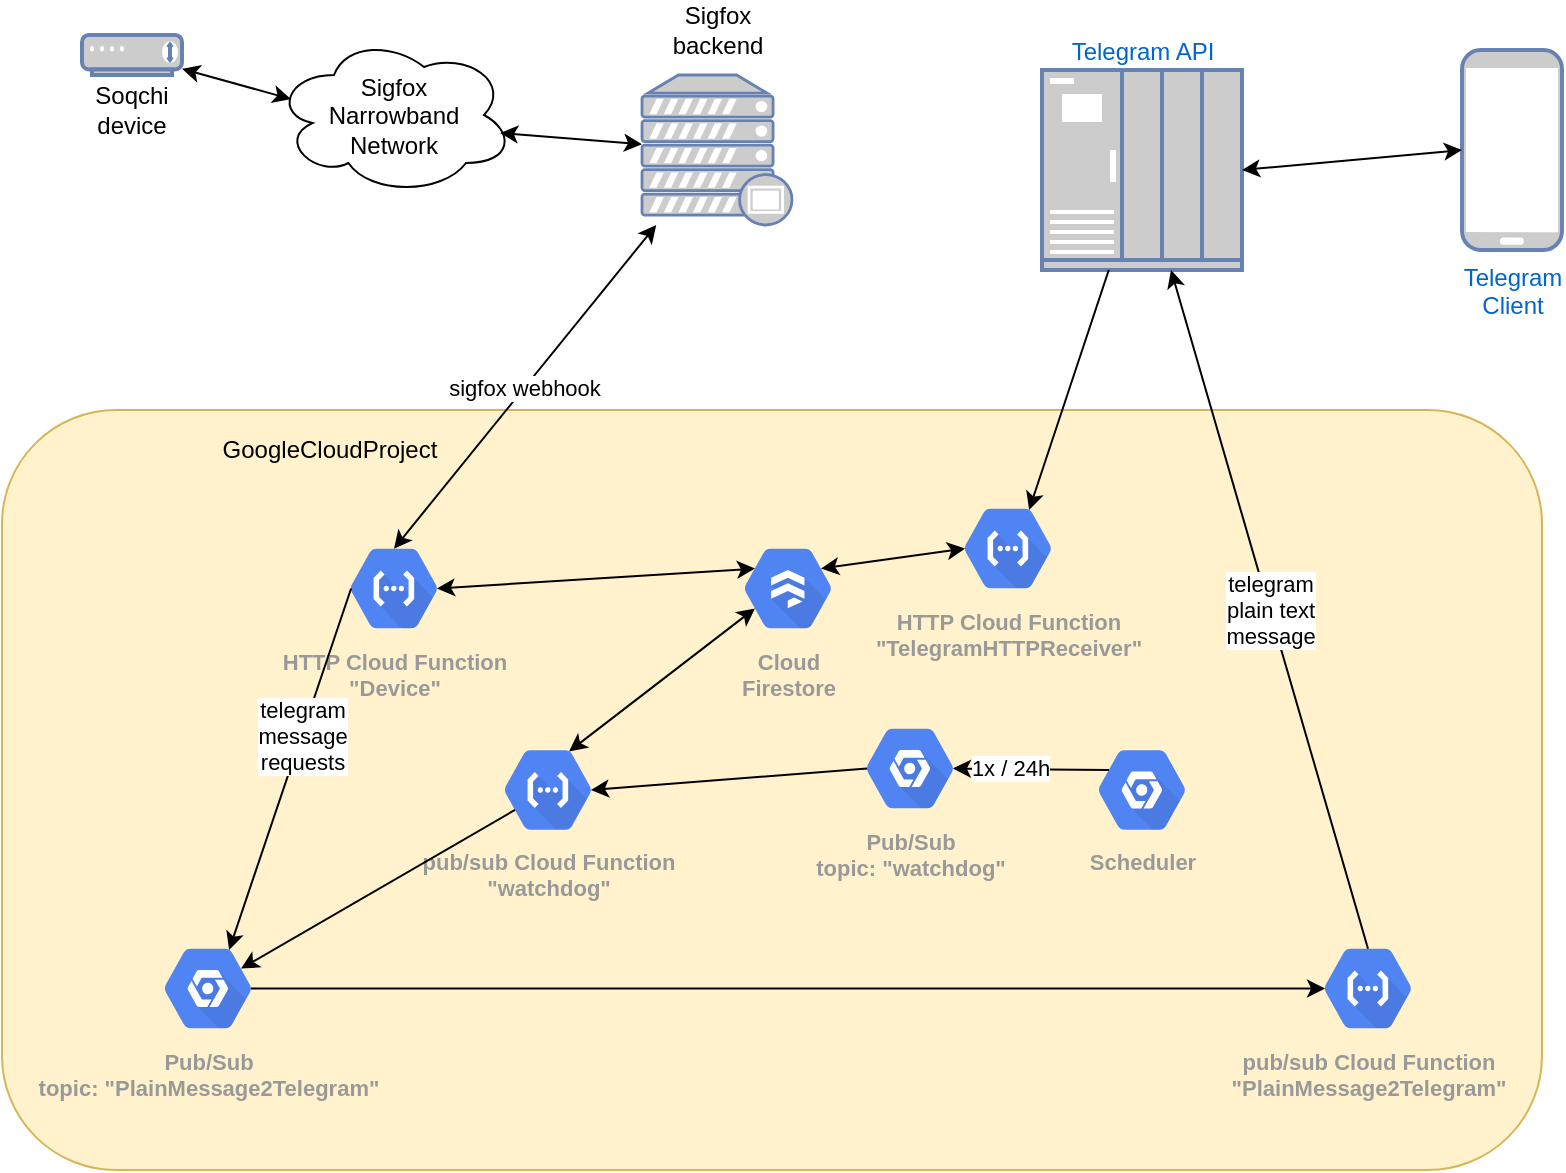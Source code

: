 <mxfile version="14.4.3" type="device"><diagram id="bJ2IQVGrpBqfSsoS1QTC" name="Page-1"><mxGraphModel dx="2429" dy="1028" grid="1" gridSize="10" guides="1" tooltips="1" connect="1" arrows="1" fold="1" page="1" pageScale="1" pageWidth="827" pageHeight="1169" math="0" shadow="0"><root><mxCell id="0"/><mxCell id="1" parent="0"/><mxCell id="DHpG-T0pUL1FbO0blU-u-33" value="" style="rounded=1;whiteSpace=wrap;html=1;fillColor=#fff2cc;strokeColor=#d6b656;" vertex="1" parent="1"><mxGeometry x="-40" y="240" width="770" height="380" as="geometry"/></mxCell><mxCell id="DHpG-T0pUL1FbO0blU-u-1" value="Sigfox&lt;br&gt;Narrowband&lt;br&gt;Network" style="ellipse;shape=cloud;whiteSpace=wrap;html=1;" vertex="1" parent="1"><mxGeometry x="96" y="52.5" width="120" height="80" as="geometry"/></mxCell><mxCell id="DHpG-T0pUL1FbO0blU-u-2" value="" style="fontColor=#0066CC;verticalAlign=top;verticalLabelPosition=bottom;labelPosition=center;align=center;html=1;outlineConnect=0;fillColor=#CCCCCC;strokeColor=#6881B3;gradientColor=none;gradientDirection=north;strokeWidth=2;shape=mxgraph.networks.modem;" vertex="1" parent="1"><mxGeometry y="52.5" width="50" height="20" as="geometry"/></mxCell><mxCell id="DHpG-T0pUL1FbO0blU-u-3" value="" style="endArrow=classic;startArrow=classic;html=1;entryX=0.07;entryY=0.4;entryDx=0;entryDy=0;entryPerimeter=0;" edge="1" parent="1" source="DHpG-T0pUL1FbO0blU-u-2" target="DHpG-T0pUL1FbO0blU-u-1"><mxGeometry width="50" height="50" relative="1" as="geometry"><mxPoint x="130" y="60" as="sourcePoint"/><mxPoint x="440" y="500" as="targetPoint"/></mxGeometry></mxCell><mxCell id="DHpG-T0pUL1FbO0blU-u-4" value="" style="fontColor=#0066CC;verticalAlign=top;verticalLabelPosition=bottom;labelPosition=center;align=center;html=1;outlineConnect=0;fillColor=#CCCCCC;strokeColor=#6881B3;gradientColor=none;gradientDirection=north;strokeWidth=2;shape=mxgraph.networks.proxy_server;" vertex="1" parent="1"><mxGeometry x="280" y="72.5" width="75" height="75" as="geometry"/></mxCell><mxCell id="DHpG-T0pUL1FbO0blU-u-5" value="" style="endArrow=classic;startArrow=classic;html=1;exitX=0.942;exitY=0.613;exitDx=0;exitDy=0;exitPerimeter=0;" edge="1" parent="1" source="DHpG-T0pUL1FbO0blU-u-1" target="DHpG-T0pUL1FbO0blU-u-4"><mxGeometry width="50" height="50" relative="1" as="geometry"><mxPoint x="260" y="200" as="sourcePoint"/><mxPoint x="310" y="150" as="targetPoint"/></mxGeometry></mxCell><mxCell id="DHpG-T0pUL1FbO0blU-u-6" value="Soqchi device" style="text;html=1;strokeColor=none;fillColor=none;align=center;verticalAlign=middle;whiteSpace=wrap;rounded=0;" vertex="1" parent="1"><mxGeometry x="5" y="80" width="40" height="20" as="geometry"/></mxCell><mxCell id="DHpG-T0pUL1FbO0blU-u-7" value="Sigfox&lt;br&gt;backend" style="text;html=1;strokeColor=none;fillColor=none;align=center;verticalAlign=middle;whiteSpace=wrap;rounded=0;" vertex="1" parent="1"><mxGeometry x="297.5" y="40" width="40" height="20" as="geometry"/></mxCell><mxCell id="DHpG-T0pUL1FbO0blU-u-10" value="HTTP Cloud Function&lt;br&gt;&quot;Device&quot;" style="html=1;fillColor=#5184F3;strokeColor=none;verticalAlign=top;labelPosition=center;verticalLabelPosition=bottom;align=center;spacingTop=-6;fontSize=11;fontStyle=1;fontColor=#999999;shape=mxgraph.gcp2.hexIcon;prIcon=cloud_functions" vertex="1" parent="1"><mxGeometry x="123" y="300" width="66" height="58.5" as="geometry"/></mxCell><mxCell id="DHpG-T0pUL1FbO0blU-u-11" value="Cloud&#xa;Firestore" style="html=1;fillColor=#5184F3;strokeColor=none;verticalAlign=top;labelPosition=center;verticalLabelPosition=bottom;align=center;spacingTop=-6;fontSize=11;fontStyle=1;fontColor=#999999;shape=mxgraph.gcp2.hexIcon;prIcon=cloud_firestore" vertex="1" parent="1"><mxGeometry x="320" y="300" width="66" height="58.5" as="geometry"/></mxCell><mxCell id="DHpG-T0pUL1FbO0blU-u-12" value="Pub/Sub&lt;br&gt;topic: &quot;PlainMessage2Telegram&quot;" style="html=1;fillColor=#5184F3;strokeColor=none;verticalAlign=top;labelPosition=center;verticalLabelPosition=bottom;align=center;spacingTop=-6;fontSize=11;fontStyle=1;fontColor=#999999;shape=mxgraph.gcp2.hexIcon;prIcon=placeholder" vertex="1" parent="1"><mxGeometry x="30" y="500" width="66" height="58.5" as="geometry"/></mxCell><mxCell id="DHpG-T0pUL1FbO0blU-u-13" value="sigfox webhook" style="endArrow=classic;startArrow=classic;html=1;exitX=0.5;exitY=0.16;exitDx=0;exitDy=0;exitPerimeter=0;" edge="1" parent="1" source="DHpG-T0pUL1FbO0blU-u-10" target="DHpG-T0pUL1FbO0blU-u-4"><mxGeometry width="50" height="50" relative="1" as="geometry"><mxPoint x="470" y="180" as="sourcePoint"/><mxPoint x="520" y="130" as="targetPoint"/></mxGeometry></mxCell><mxCell id="DHpG-T0pUL1FbO0blU-u-14" value="pub/sub Cloud Function&lt;br&gt;&quot;PlainMessage2Telegram&quot;" style="html=1;fillColor=#5184F3;strokeColor=none;verticalAlign=top;labelPosition=center;verticalLabelPosition=bottom;align=center;spacingTop=-6;fontSize=11;fontStyle=1;fontColor=#999999;shape=mxgraph.gcp2.hexIcon;prIcon=cloud_functions" vertex="1" parent="1"><mxGeometry x="610" y="500" width="66" height="58.5" as="geometry"/></mxCell><mxCell id="DHpG-T0pUL1FbO0blU-u-28" value="" style="endArrow=classic;startArrow=classic;html=1;exitX=0.25;exitY=0.33;exitDx=0;exitDy=0;exitPerimeter=0;entryX=0.825;entryY=0.5;entryDx=0;entryDy=0;entryPerimeter=0;" edge="1" parent="1" source="DHpG-T0pUL1FbO0blU-u-11" target="DHpG-T0pUL1FbO0blU-u-10"><mxGeometry width="50" height="50" relative="1" as="geometry"><mxPoint x="200" y="360" as="sourcePoint"/><mxPoint x="250" y="310" as="targetPoint"/></mxGeometry></mxCell><mxCell id="DHpG-T0pUL1FbO0blU-u-30" value="" style="endArrow=classic;html=1;exitX=0.175;exitY=0.5;exitDx=0;exitDy=0;exitPerimeter=0;entryX=0.66;entryY=0.17;entryDx=0;entryDy=0;entryPerimeter=0;" edge="1" parent="1" source="DHpG-T0pUL1FbO0blU-u-10" target="DHpG-T0pUL1FbO0blU-u-12"><mxGeometry width="50" height="50" relative="1" as="geometry"><mxPoint x="350" y="440" as="sourcePoint"/><mxPoint x="140" y="319" as="targetPoint"/></mxGeometry></mxCell><mxCell id="DHpG-T0pUL1FbO0blU-u-31" value="telegram&lt;br&gt;message&lt;br&gt;requests" style="edgeLabel;html=1;align=center;verticalAlign=middle;resizable=0;points=[];" vertex="1" connectable="0" parent="DHpG-T0pUL1FbO0blU-u-30"><mxGeometry x="-0.184" relative="1" as="geometry"><mxPoint as="offset"/></mxGeometry></mxCell><mxCell id="DHpG-T0pUL1FbO0blU-u-32" value="" style="endArrow=classic;html=1;exitX=0.825;exitY=0.5;exitDx=0;exitDy=0;exitPerimeter=0;entryX=0.175;entryY=0.5;entryDx=0;entryDy=0;entryPerimeter=0;" edge="1" parent="1" source="DHpG-T0pUL1FbO0blU-u-12" target="DHpG-T0pUL1FbO0blU-u-14"><mxGeometry width="50" height="50" relative="1" as="geometry"><mxPoint x="140" y="620" as="sourcePoint"/><mxPoint x="190" y="570" as="targetPoint"/></mxGeometry></mxCell><mxCell id="DHpG-T0pUL1FbO0blU-u-35" value="GoogleCloudProject" style="text;html=1;strokeColor=none;fillColor=none;align=center;verticalAlign=middle;whiteSpace=wrap;rounded=0;" vertex="1" parent="1"><mxGeometry x="104" y="250" width="40" height="20" as="geometry"/></mxCell><mxCell id="DHpG-T0pUL1FbO0blU-u-37" value="Telegram API" style="fontColor=#0066CC;verticalAlign=bottom;verticalLabelPosition=top;labelPosition=center;align=center;html=1;outlineConnect=0;fillColor=#CCCCCC;strokeColor=#6881B3;gradientColor=none;gradientDirection=north;strokeWidth=2;shape=mxgraph.networks.ups_enterprise;rounded=1;" vertex="1" parent="1"><mxGeometry x="480" y="70" width="100" height="100" as="geometry"/></mxCell><mxCell id="DHpG-T0pUL1FbO0blU-u-39" value="HTTP Cloud Function&lt;br&gt;&quot;TelegramHTTPReceiver&quot;" style="html=1;fillColor=#5184F3;strokeColor=none;verticalAlign=top;labelPosition=center;verticalLabelPosition=bottom;align=center;spacingTop=-6;fontSize=11;fontStyle=1;fontColor=#999999;shape=mxgraph.gcp2.hexIcon;prIcon=cloud_functions" vertex="1" parent="1"><mxGeometry x="430" y="280" width="66" height="58.5" as="geometry"/></mxCell><mxCell id="DHpG-T0pUL1FbO0blU-u-40" value="" style="endArrow=classic;html=1;entryX=0.66;entryY=0.17;entryDx=0;entryDy=0;entryPerimeter=0;" edge="1" parent="1" source="DHpG-T0pUL1FbO0blU-u-37" target="DHpG-T0pUL1FbO0blU-u-39"><mxGeometry width="50" height="50" relative="1" as="geometry"><mxPoint x="390" y="560" as="sourcePoint"/><mxPoint x="440" y="510" as="targetPoint"/></mxGeometry></mxCell><mxCell id="DHpG-T0pUL1FbO0blU-u-41" value="" style="endArrow=classic;startArrow=classic;html=1;exitX=0.75;exitY=0.33;exitDx=0;exitDy=0;exitPerimeter=0;entryX=0.175;entryY=0.5;entryDx=0;entryDy=0;entryPerimeter=0;" edge="1" parent="1" source="DHpG-T0pUL1FbO0blU-u-11" target="DHpG-T0pUL1FbO0blU-u-39"><mxGeometry width="50" height="50" relative="1" as="geometry"><mxPoint x="600" y="500" as="sourcePoint"/><mxPoint x="442" y="320" as="targetPoint"/></mxGeometry></mxCell><mxCell id="DHpG-T0pUL1FbO0blU-u-45" value="telegram&lt;br&gt;plain text&lt;br&gt;message" style="endArrow=classic;html=1;exitX=0.5;exitY=0.16;exitDx=0;exitDy=0;exitPerimeter=0;" edge="1" parent="1" source="DHpG-T0pUL1FbO0blU-u-14" target="DHpG-T0pUL1FbO0blU-u-37"><mxGeometry width="50" height="50" relative="1" as="geometry"><mxPoint x="550" y="420" as="sourcePoint"/><mxPoint x="600" y="370" as="targetPoint"/></mxGeometry></mxCell><mxCell id="DHpG-T0pUL1FbO0blU-u-46" value="pub/sub Cloud Function&lt;br&gt;&quot;watchdog&quot;" style="html=1;fillColor=#5184F3;strokeColor=none;verticalAlign=top;labelPosition=center;verticalLabelPosition=bottom;align=center;spacingTop=-6;fontSize=11;fontStyle=1;fontColor=#999999;shape=mxgraph.gcp2.hexIcon;prIcon=cloud_functions" vertex="1" parent="1"><mxGeometry x="200" y="400.75" width="66" height="58.5" as="geometry"/></mxCell><mxCell id="DHpG-T0pUL1FbO0blU-u-49" value="" style="endArrow=classic;html=1;entryX=0.75;entryY=0.33;entryDx=0;entryDy=0;entryPerimeter=0;exitX=0.25;exitY=0.67;exitDx=0;exitDy=0;exitPerimeter=0;" edge="1" parent="1" source="DHpG-T0pUL1FbO0blU-u-46" target="DHpG-T0pUL1FbO0blU-u-12"><mxGeometry width="50" height="50" relative="1" as="geometry"><mxPoint x="200" y="540" as="sourcePoint"/><mxPoint x="250" y="490" as="targetPoint"/></mxGeometry></mxCell><mxCell id="DHpG-T0pUL1FbO0blU-u-50" value="Scheduler" style="html=1;fillColor=#5184F3;strokeColor=none;verticalAlign=top;labelPosition=center;verticalLabelPosition=bottom;align=center;spacingTop=-6;fontSize=11;fontStyle=1;fontColor=#999999;shape=mxgraph.gcp2.hexIcon;prIcon=placeholder" vertex="1" parent="1"><mxGeometry x="497" y="400.75" width="66" height="58.5" as="geometry"/></mxCell><mxCell id="DHpG-T0pUL1FbO0blU-u-51" value="Pub/Sub&lt;br&gt;topic: &quot;watchdog&quot;" style="html=1;fillColor=#5184F3;strokeColor=none;verticalAlign=top;labelPosition=center;verticalLabelPosition=bottom;align=center;spacingTop=-6;fontSize=11;fontStyle=1;fontColor=#999999;shape=mxgraph.gcp2.hexIcon;prIcon=placeholder" vertex="1" parent="1"><mxGeometry x="381" y="390" width="66" height="58.5" as="geometry"/></mxCell><mxCell id="DHpG-T0pUL1FbO0blU-u-52" value="" style="endArrow=classic;html=1;exitX=0.25;exitY=0.33;exitDx=0;exitDy=0;exitPerimeter=0;entryX=0.825;entryY=0.5;entryDx=0;entryDy=0;entryPerimeter=0;" edge="1" parent="1" source="DHpG-T0pUL1FbO0blU-u-50" target="DHpG-T0pUL1FbO0blU-u-51"><mxGeometry width="50" height="50" relative="1" as="geometry"><mxPoint x="390" y="380" as="sourcePoint"/><mxPoint x="440" y="330" as="targetPoint"/></mxGeometry></mxCell><mxCell id="DHpG-T0pUL1FbO0blU-u-53" value="1x / 24h" style="edgeLabel;html=1;align=center;verticalAlign=middle;resizable=0;points=[];" vertex="1" connectable="0" parent="DHpG-T0pUL1FbO0blU-u-52"><mxGeometry x="0.267" y="-1" relative="1" as="geometry"><mxPoint as="offset"/></mxGeometry></mxCell><mxCell id="DHpG-T0pUL1FbO0blU-u-54" value="" style="endArrow=classic;html=1;exitX=0.175;exitY=0.5;exitDx=0;exitDy=0;exitPerimeter=0;entryX=0.825;entryY=0.5;entryDx=0;entryDy=0;entryPerimeter=0;" edge="1" parent="1" source="DHpG-T0pUL1FbO0blU-u-51" target="DHpG-T0pUL1FbO0blU-u-46"><mxGeometry width="50" height="50" relative="1" as="geometry"><mxPoint x="390" y="380" as="sourcePoint"/><mxPoint x="440" y="330" as="targetPoint"/></mxGeometry></mxCell><mxCell id="DHpG-T0pUL1FbO0blU-u-55" value="" style="endArrow=classic;startArrow=classic;html=1;exitX=0.66;exitY=0.17;exitDx=0;exitDy=0;exitPerimeter=0;entryX=0.25;entryY=0.67;entryDx=0;entryDy=0;entryPerimeter=0;" edge="1" parent="1" source="DHpG-T0pUL1FbO0blU-u-46" target="DHpG-T0pUL1FbO0blU-u-11"><mxGeometry width="50" height="50" relative="1" as="geometry"><mxPoint x="390" y="380" as="sourcePoint"/><mxPoint x="440" y="330" as="targetPoint"/></mxGeometry></mxCell><mxCell id="DHpG-T0pUL1FbO0blU-u-56" value="Telegram&lt;br&gt;Client" style="fontColor=#0066CC;verticalAlign=top;verticalLabelPosition=bottom;labelPosition=center;align=center;html=1;outlineConnect=0;fillColor=#CCCCCC;strokeColor=#6881B3;gradientColor=none;gradientDirection=north;strokeWidth=2;shape=mxgraph.networks.mobile;rounded=1;" vertex="1" parent="1"><mxGeometry x="690" y="60" width="50" height="100" as="geometry"/></mxCell><mxCell id="DHpG-T0pUL1FbO0blU-u-57" value="" style="endArrow=classic;startArrow=classic;html=1;exitX=1;exitY=0.5;exitDx=0;exitDy=0;exitPerimeter=0;entryX=0;entryY=0.5;entryDx=0;entryDy=0;entryPerimeter=0;" edge="1" parent="1" source="DHpG-T0pUL1FbO0blU-u-37" target="DHpG-T0pUL1FbO0blU-u-56"><mxGeometry width="50" height="50" relative="1" as="geometry"><mxPoint x="640" y="140" as="sourcePoint"/><mxPoint x="690" y="90" as="targetPoint"/></mxGeometry></mxCell></root></mxGraphModel></diagram></mxfile>